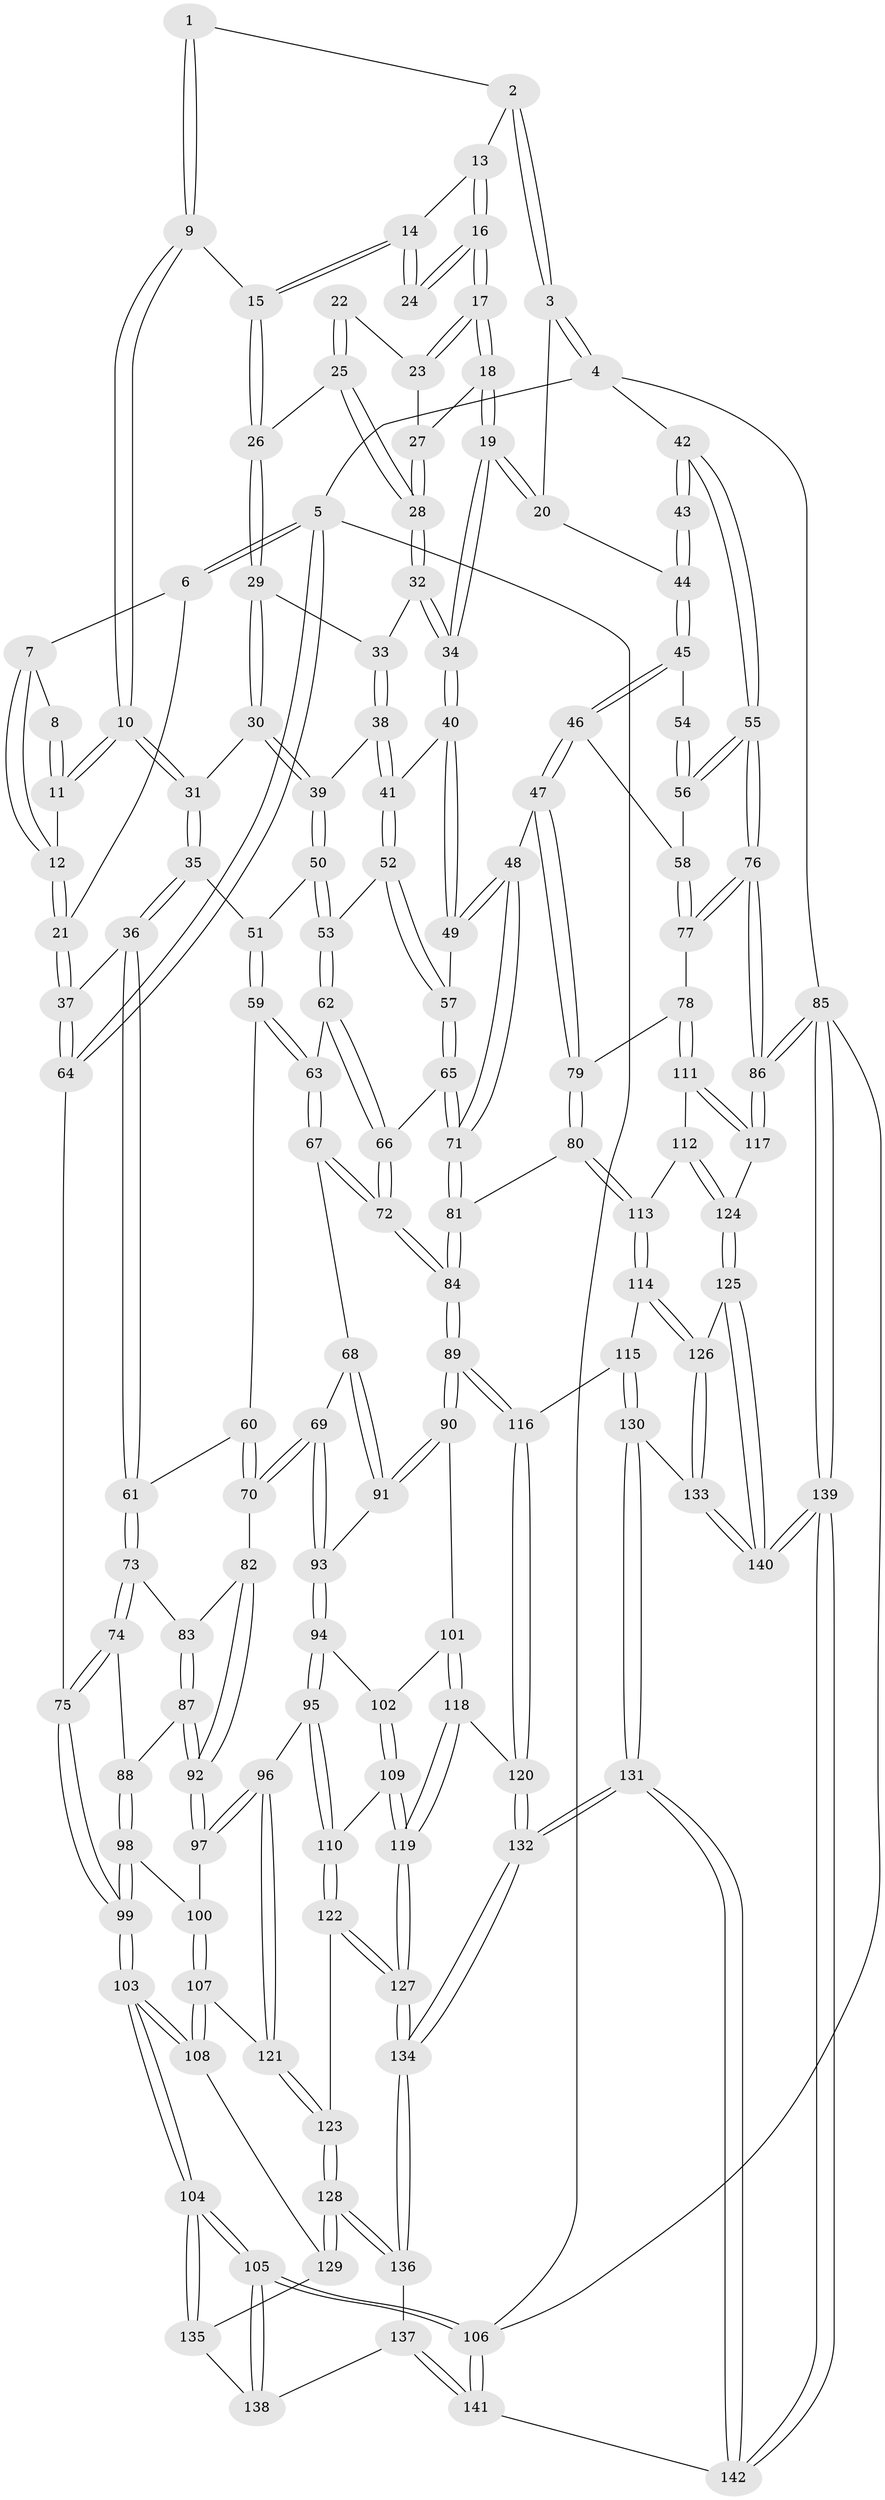 // coarse degree distribution, {3: 0.13095238095238096, 4: 0.4166666666666667, 6: 0.10714285714285714, 5: 0.34523809523809523}
// Generated by graph-tools (version 1.1) at 2025/52/02/27/25 19:52:37]
// undirected, 142 vertices, 352 edges
graph export_dot {
graph [start="1"]
  node [color=gray90,style=filled];
  1 [pos="+0.44983184143573834+0"];
  2 [pos="+0.5705753301558991+0"];
  3 [pos="+1+0"];
  4 [pos="+1+0"];
  5 [pos="+0+0"];
  6 [pos="+0.03366481161170422+0"];
  7 [pos="+0.1314776242308302+0"];
  8 [pos="+0.3196136044989947+0"];
  9 [pos="+0.44235735193418624+0.055199876293324956"];
  10 [pos="+0.3384864405776664+0.06144894027295996"];
  11 [pos="+0.33135037561559993+0.05122311455584383"];
  12 [pos="+0.20209137361505677+0.07964028969135294"];
  13 [pos="+0.5708045984731825+0"];
  14 [pos="+0.49175826736715517+0.03421953919894302"];
  15 [pos="+0.4577151685963867+0.05890397388808695"];
  16 [pos="+0.6086529446541521+0.0013735592960938757"];
  17 [pos="+0.6226054925197054+0.04978251593835199"];
  18 [pos="+0.627491941637439+0.0594970723910009"];
  19 [pos="+0.670272980192046+0.115875475223952"];
  20 [pos="+0.6795460997231842+0.1132318760780455"];
  21 [pos="+0.1083476916465089+0.17456848443907277"];
  22 [pos="+0.5175111380192293+0.05004522714112438"];
  23 [pos="+0.5342037990994013+0.06318094866443354"];
  24 [pos="+0.5170039780700145+0.04935549441262388"];
  25 [pos="+0.5101338919979012+0.10034328825934495"];
  26 [pos="+0.46765059444299534+0.08249965760104122"];
  27 [pos="+0.5352958837588312+0.0968498981577493"];
  28 [pos="+0.5248709632206782+0.112135169090223"];
  29 [pos="+0.45680691560093906+0.13572059504062028"];
  30 [pos="+0.4109687579850216+0.16590399055386554"];
  31 [pos="+0.342375771689018+0.09237081625164063"];
  32 [pos="+0.5254438221377651+0.11520935559824219"];
  33 [pos="+0.5044460078783971+0.14746255507201558"];
  34 [pos="+0.6431482764218428+0.16699796305144388"];
  35 [pos="+0.286745541275394+0.18100094853291177"];
  36 [pos="+0.1519911869131542+0.24638264314795322"];
  37 [pos="+0.0992155848429154+0.19928289444218933"];
  38 [pos="+0.5184642903280962+0.19226968434326575"];
  39 [pos="+0.41284788990530985+0.18006080858486775"];
  40 [pos="+0.6423486490862416+0.17014442667427412"];
  41 [pos="+0.5426396515712759+0.22060530928758917"];
  42 [pos="+1+0"];
  43 [pos="+1+0.03646900879094185"];
  44 [pos="+0.7455178106491473+0.1283833072835142"];
  45 [pos="+0.8063749468628526+0.23058456609137612"];
  46 [pos="+0.7874236629673164+0.30005616091598475"];
  47 [pos="+0.76573408734427+0.3066446189525464"];
  48 [pos="+0.7237898503903221+0.29706736995418315"];
  49 [pos="+0.6908902684980532+0.27712532965394115"];
  50 [pos="+0.4071215017742281+0.21416993752105662"];
  51 [pos="+0.37052296182776845+0.24178850344642042"];
  52 [pos="+0.5406017718203893+0.2249173850802475"];
  53 [pos="+0.48469042016268+0.27110583400998817"];
  54 [pos="+0.9572371286243233+0.09922285050985219"];
  55 [pos="+1+0.45579975982801224"];
  56 [pos="+0.9049683547865733+0.27106201933743795"];
  57 [pos="+0.5978506705234629+0.3254076008613014"];
  58 [pos="+0.79821442450818+0.30448568377939633"];
  59 [pos="+0.3528523127296751+0.2896079869689921"];
  60 [pos="+0.3182155748225458+0.30620009440157236"];
  61 [pos="+0.16077151366409953+0.26496143824639884"];
  62 [pos="+0.48191982597519845+0.29154187889647226"];
  63 [pos="+0.4223510123839699+0.33755133145697136"];
  64 [pos="+0+0.2192590318229865"];
  65 [pos="+0.5847037922375748+0.3463984489012517"];
  66 [pos="+0.5494618805920521+0.36761691196293106"];
  67 [pos="+0.42194095649396934+0.40415300919371955"];
  68 [pos="+0.4152533917784523+0.4082145445646637"];
  69 [pos="+0.32725592601166936+0.431273445323059"];
  70 [pos="+0.3268789153307511+0.4310954751743427"];
  71 [pos="+0.6558789868715826+0.40256262101650014"];
  72 [pos="+0.5242066797530952+0.43723399151085857"];
  73 [pos="+0.16100053570904097+0.29181567582687035"];
  74 [pos="+0.10831854200851442+0.4257208055955099"];
  75 [pos="+0+0.33516437564708296"];
  76 [pos="+1+0.513953523139648"];
  77 [pos="+0.9872420079703483+0.49984226346874594"];
  78 [pos="+0.777148564375908+0.5472859963737695"];
  79 [pos="+0.7326871087690088+0.5426498737830863"];
  80 [pos="+0.7156436726026799+0.5470826682717828"];
  81 [pos="+0.6738768644378912+0.5399345553896043"];
  82 [pos="+0.29213365362099913+0.4347010979466841"];
  83 [pos="+0.25378199719699185+0.4137638910225482"];
  84 [pos="+0.5730479227446528+0.553247734106881"];
  85 [pos="+1+1"];
  86 [pos="+1+0.7374228790758938"];
  87 [pos="+0.16258642068929685+0.473366451664879"];
  88 [pos="+0.1122173792628787+0.45210179894712627"];
  89 [pos="+0.5601951237732344+0.5659984104054087"];
  90 [pos="+0.48964400260372437+0.5852062393488138"];
  91 [pos="+0.42104984567036013+0.517958590453326"];
  92 [pos="+0.22415182595109337+0.5361860284532036"];
  93 [pos="+0.3457843991893599+0.4943882370817183"];
  94 [pos="+0.3268120184848855+0.5536166973274738"];
  95 [pos="+0.24075155688844474+0.6084687948123029"];
  96 [pos="+0.2373698066051638+0.6068362345495965"];
  97 [pos="+0.23533109578157543+0.6036380549027421"];
  98 [pos="+0.05753365255304096+0.5345596267672371"];
  99 [pos="+0+0.49761674130827527"];
  100 [pos="+0.067459505060018+0.5537746518945758"];
  101 [pos="+0.4878673688908084+0.5865005750435065"];
  102 [pos="+0.42144608266307776+0.5930597030795681"];
  103 [pos="+0+0.7694889002572609"];
  104 [pos="+0+0.8551318386349666"];
  105 [pos="+0+1"];
  106 [pos="+0+1"];
  107 [pos="+0.061098858445651785+0.6673519638465919"];
  108 [pos="+0.020828109831518008+0.6968676094787981"];
  109 [pos="+0.3148845535938032+0.6714137238151386"];
  110 [pos="+0.24494121222214182+0.6145388345491583"];
  111 [pos="+0.8273096491079848+0.6975472456329258"];
  112 [pos="+0.7671361081775122+0.6923799056565045"];
  113 [pos="+0.7136377752799977+0.6436789445803612"];
  114 [pos="+0.703240998827194+0.7264091767913375"];
  115 [pos="+0.6105928743264791+0.7416141236225801"];
  116 [pos="+0.575441493900356+0.6978793378169735"];
  117 [pos="+0.8442262361046178+0.7393787903105383"];
  118 [pos="+0.450548129468985+0.6711855742705815"];
  119 [pos="+0.35012958190590726+0.7436753808115022"];
  120 [pos="+0.49463689454713605+0.7592442605854961"];
  121 [pos="+0.13436555202897607+0.6831529596657205"];
  122 [pos="+0.2168154892854375+0.7631124455021024"];
  123 [pos="+0.16029776163381795+0.7685481650870652"];
  124 [pos="+0.807456851251925+0.7661073520880385"];
  125 [pos="+0.7786233487165577+0.7906993405952332"];
  126 [pos="+0.7515893074283648+0.7886990051728864"];
  127 [pos="+0.34580620483797503+0.8293932580329764"];
  128 [pos="+0.144604928627228+0.7902029777500272"];
  129 [pos="+0.08257909880635318+0.7821426837243373"];
  130 [pos="+0.5919657515400327+0.8991832339501075"];
  131 [pos="+0.4226710231439708+1"];
  132 [pos="+0.41630322408397746+0.9874531058592633"];
  133 [pos="+0.6379174341429028+0.8939749819519286"];
  134 [pos="+0.38993592017165046+0.9523209858190071"];
  135 [pos="+0.060553419947834156+0.8081895953719025"];
  136 [pos="+0.1502010945114486+0.8699414263747887"];
  137 [pos="+0.12044472743323675+0.8887507126294124"];
  138 [pos="+0.07728201104908801+0.8877046423190827"];
  139 [pos="+1+1"];
  140 [pos="+0.90850166282231+1"];
  141 [pos="+0.14156071579936358+1"];
  142 [pos="+0.41094372984073635+1"];
  1 -- 2;
  1 -- 9;
  1 -- 9;
  2 -- 3;
  2 -- 3;
  2 -- 13;
  3 -- 4;
  3 -- 4;
  3 -- 20;
  4 -- 5;
  4 -- 42;
  4 -- 85;
  5 -- 6;
  5 -- 6;
  5 -- 64;
  5 -- 64;
  5 -- 106;
  6 -- 7;
  6 -- 21;
  7 -- 8;
  7 -- 12;
  7 -- 12;
  8 -- 11;
  8 -- 11;
  9 -- 10;
  9 -- 10;
  9 -- 15;
  10 -- 11;
  10 -- 11;
  10 -- 31;
  10 -- 31;
  11 -- 12;
  12 -- 21;
  12 -- 21;
  13 -- 14;
  13 -- 16;
  13 -- 16;
  14 -- 15;
  14 -- 15;
  14 -- 24;
  14 -- 24;
  15 -- 26;
  15 -- 26;
  16 -- 17;
  16 -- 17;
  16 -- 24;
  16 -- 24;
  17 -- 18;
  17 -- 18;
  17 -- 23;
  17 -- 23;
  18 -- 19;
  18 -- 19;
  18 -- 27;
  19 -- 20;
  19 -- 20;
  19 -- 34;
  19 -- 34;
  20 -- 44;
  21 -- 37;
  21 -- 37;
  22 -- 23;
  22 -- 25;
  22 -- 25;
  23 -- 27;
  25 -- 26;
  25 -- 28;
  25 -- 28;
  26 -- 29;
  26 -- 29;
  27 -- 28;
  27 -- 28;
  28 -- 32;
  28 -- 32;
  29 -- 30;
  29 -- 30;
  29 -- 33;
  30 -- 31;
  30 -- 39;
  30 -- 39;
  31 -- 35;
  31 -- 35;
  32 -- 33;
  32 -- 34;
  32 -- 34;
  33 -- 38;
  33 -- 38;
  34 -- 40;
  34 -- 40;
  35 -- 36;
  35 -- 36;
  35 -- 51;
  36 -- 37;
  36 -- 61;
  36 -- 61;
  37 -- 64;
  37 -- 64;
  38 -- 39;
  38 -- 41;
  38 -- 41;
  39 -- 50;
  39 -- 50;
  40 -- 41;
  40 -- 49;
  40 -- 49;
  41 -- 52;
  41 -- 52;
  42 -- 43;
  42 -- 43;
  42 -- 55;
  42 -- 55;
  43 -- 44;
  43 -- 44;
  44 -- 45;
  44 -- 45;
  45 -- 46;
  45 -- 46;
  45 -- 54;
  46 -- 47;
  46 -- 47;
  46 -- 58;
  47 -- 48;
  47 -- 79;
  47 -- 79;
  48 -- 49;
  48 -- 49;
  48 -- 71;
  48 -- 71;
  49 -- 57;
  50 -- 51;
  50 -- 53;
  50 -- 53;
  51 -- 59;
  51 -- 59;
  52 -- 53;
  52 -- 57;
  52 -- 57;
  53 -- 62;
  53 -- 62;
  54 -- 56;
  54 -- 56;
  55 -- 56;
  55 -- 56;
  55 -- 76;
  55 -- 76;
  56 -- 58;
  57 -- 65;
  57 -- 65;
  58 -- 77;
  58 -- 77;
  59 -- 60;
  59 -- 63;
  59 -- 63;
  60 -- 61;
  60 -- 70;
  60 -- 70;
  61 -- 73;
  61 -- 73;
  62 -- 63;
  62 -- 66;
  62 -- 66;
  63 -- 67;
  63 -- 67;
  64 -- 75;
  65 -- 66;
  65 -- 71;
  65 -- 71;
  66 -- 72;
  66 -- 72;
  67 -- 68;
  67 -- 72;
  67 -- 72;
  68 -- 69;
  68 -- 91;
  68 -- 91;
  69 -- 70;
  69 -- 70;
  69 -- 93;
  69 -- 93;
  70 -- 82;
  71 -- 81;
  71 -- 81;
  72 -- 84;
  72 -- 84;
  73 -- 74;
  73 -- 74;
  73 -- 83;
  74 -- 75;
  74 -- 75;
  74 -- 88;
  75 -- 99;
  75 -- 99;
  76 -- 77;
  76 -- 77;
  76 -- 86;
  76 -- 86;
  77 -- 78;
  78 -- 79;
  78 -- 111;
  78 -- 111;
  79 -- 80;
  79 -- 80;
  80 -- 81;
  80 -- 113;
  80 -- 113;
  81 -- 84;
  81 -- 84;
  82 -- 83;
  82 -- 92;
  82 -- 92;
  83 -- 87;
  83 -- 87;
  84 -- 89;
  84 -- 89;
  85 -- 86;
  85 -- 86;
  85 -- 139;
  85 -- 139;
  85 -- 106;
  86 -- 117;
  86 -- 117;
  87 -- 88;
  87 -- 92;
  87 -- 92;
  88 -- 98;
  88 -- 98;
  89 -- 90;
  89 -- 90;
  89 -- 116;
  89 -- 116;
  90 -- 91;
  90 -- 91;
  90 -- 101;
  91 -- 93;
  92 -- 97;
  92 -- 97;
  93 -- 94;
  93 -- 94;
  94 -- 95;
  94 -- 95;
  94 -- 102;
  95 -- 96;
  95 -- 110;
  95 -- 110;
  96 -- 97;
  96 -- 97;
  96 -- 121;
  96 -- 121;
  97 -- 100;
  98 -- 99;
  98 -- 99;
  98 -- 100;
  99 -- 103;
  99 -- 103;
  100 -- 107;
  100 -- 107;
  101 -- 102;
  101 -- 118;
  101 -- 118;
  102 -- 109;
  102 -- 109;
  103 -- 104;
  103 -- 104;
  103 -- 108;
  103 -- 108;
  104 -- 105;
  104 -- 105;
  104 -- 135;
  104 -- 135;
  105 -- 106;
  105 -- 106;
  105 -- 138;
  105 -- 138;
  106 -- 141;
  106 -- 141;
  107 -- 108;
  107 -- 108;
  107 -- 121;
  108 -- 129;
  109 -- 110;
  109 -- 119;
  109 -- 119;
  110 -- 122;
  110 -- 122;
  111 -- 112;
  111 -- 117;
  111 -- 117;
  112 -- 113;
  112 -- 124;
  112 -- 124;
  113 -- 114;
  113 -- 114;
  114 -- 115;
  114 -- 126;
  114 -- 126;
  115 -- 116;
  115 -- 130;
  115 -- 130;
  116 -- 120;
  116 -- 120;
  117 -- 124;
  118 -- 119;
  118 -- 119;
  118 -- 120;
  119 -- 127;
  119 -- 127;
  120 -- 132;
  120 -- 132;
  121 -- 123;
  121 -- 123;
  122 -- 123;
  122 -- 127;
  122 -- 127;
  123 -- 128;
  123 -- 128;
  124 -- 125;
  124 -- 125;
  125 -- 126;
  125 -- 140;
  125 -- 140;
  126 -- 133;
  126 -- 133;
  127 -- 134;
  127 -- 134;
  128 -- 129;
  128 -- 129;
  128 -- 136;
  128 -- 136;
  129 -- 135;
  130 -- 131;
  130 -- 131;
  130 -- 133;
  131 -- 132;
  131 -- 132;
  131 -- 142;
  131 -- 142;
  132 -- 134;
  132 -- 134;
  133 -- 140;
  133 -- 140;
  134 -- 136;
  134 -- 136;
  135 -- 138;
  136 -- 137;
  137 -- 138;
  137 -- 141;
  137 -- 141;
  139 -- 140;
  139 -- 140;
  139 -- 142;
  139 -- 142;
  141 -- 142;
}
